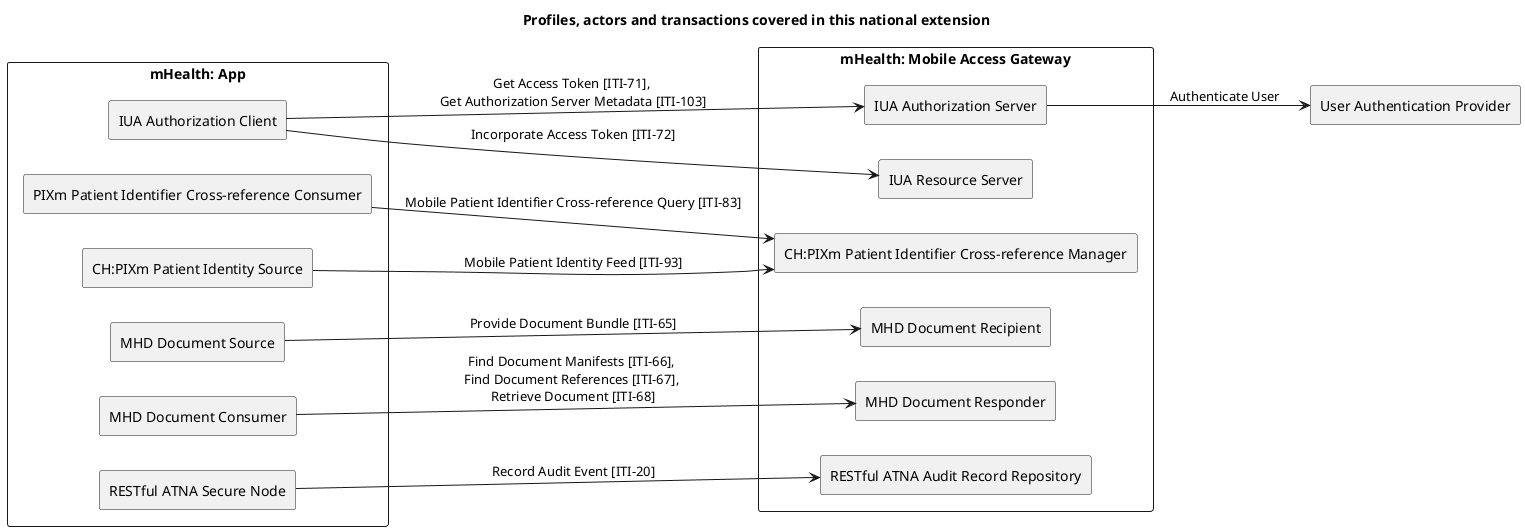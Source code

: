 @startuml

title **Profiles, actors and transactions covered in this national extension**

skinparam componentStyle rectangle
left to right direction

component "mHealth: App" {
  [IUA Authorization Client] as IUAClient

  [PIXm Patient Identifier Cross-reference Consumer] as PIXmConsumer
  [CH:PIXm Patient Identity Source] as PIXmSource

  [MHD Document Source] as MHDSource
  [MHD Document Consumer] as MHDConsumer

  [RESTful ATNA Secure Node] as ATNANode
}

component "mHealth: Mobile Access Gateway" {
  [IUA Authorization Server] as IUAAuthServer
  IUAClient -> IUAAuthServer : Get Access Token [ITI-71], \nGet Authorization Server Metadata [ITI-103]
  [IUA Resource Server] as IUAResourceServer
  IUAClient --> IUAResourceServer : Incorporate Access Token [ITI-72]

  [CH:PIXm Patient Identifier Cross-reference Manager] as PIXmManager
  PIXmConsumer --> PIXmManager : Mobile Patient Identifier Cross-reference Query [ITI-83]
  PIXmSource --> PIXmManager : Mobile Patient Identity Feed [ITI-93]

  [MHD Document Recipient] as MHDRecipient
  MHDSource --> MHDRecipient : Provide Document Bundle [ITI-65]

  [MHD Document Responder] as MHDResponder
  MHDConsumer --> MHDResponder : Find Document Manifests [ITI-66], \nFind Document References [ITI-67], \nRetrieve Document [ITI-68] 

  [RESTful ATNA Audit Record Repository] as ATNARepository
  ATNANode --> ATNARepository : Record Audit Event [ITI-20]
}

[User Authentication Provider] as UAProvider
IUAAuthServer --> UAProvider : Authenticate User

@enduml